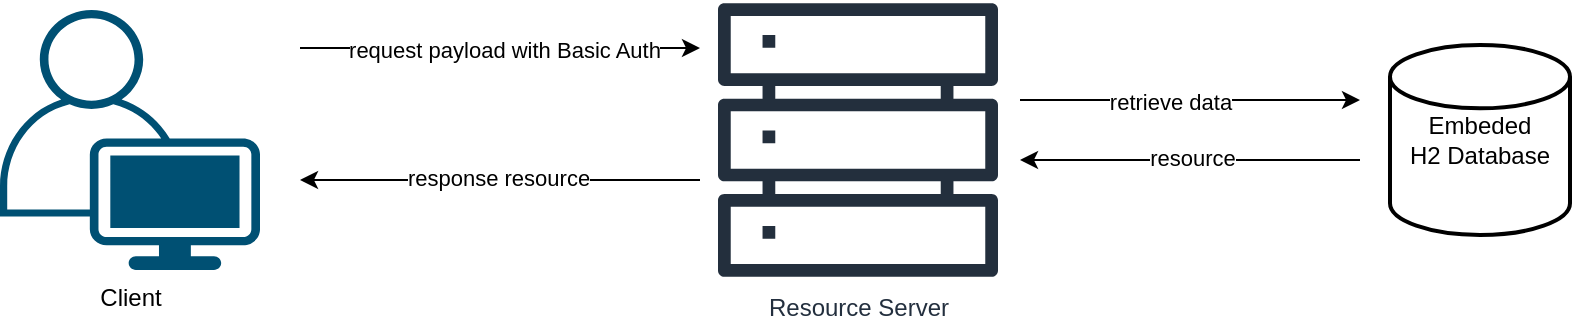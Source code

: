 <mxfile version="24.4.14" type="github">
  <diagram name="Page-1" id="rUhiST2eHKqpAj74b4az">
    <mxGraphModel dx="1687" dy="918" grid="1" gridSize="10" guides="1" tooltips="1" connect="1" arrows="1" fold="1" page="1" pageScale="1" pageWidth="850" pageHeight="1100" math="0" shadow="0">
      <root>
        <mxCell id="0" />
        <mxCell id="1" parent="0" />
        <mxCell id="zQynfVUOFk9mBo4B44oZ-7" value="Client" style="points=[[0.35,0,0],[0.98,0.51,0],[1,0.71,0],[0.67,1,0],[0,0.795,0],[0,0.65,0]];verticalLabelPosition=bottom;sketch=0;html=1;verticalAlign=top;aspect=fixed;align=center;pointerEvents=1;shape=mxgraph.cisco19.user;fillColor=#005073;strokeColor=none;" vertex="1" parent="1">
          <mxGeometry x="29" y="195" width="130" height="130" as="geometry" />
        </mxCell>
        <mxCell id="zQynfVUOFk9mBo4B44oZ-8" value="Resource Server" style="sketch=0;outlineConnect=0;fontColor=#232F3E;gradientColor=none;fillColor=#232F3D;strokeColor=none;dashed=0;verticalLabelPosition=bottom;verticalAlign=top;align=center;html=1;fontSize=12;fontStyle=0;aspect=fixed;pointerEvents=1;shape=mxgraph.aws4.servers;" vertex="1" parent="1">
          <mxGeometry x="388" y="190" width="140" height="140" as="geometry" />
        </mxCell>
        <mxCell id="zQynfVUOFk9mBo4B44oZ-9" value="" style="endArrow=classic;html=1;rounded=0;" edge="1" parent="1">
          <mxGeometry width="50" height="50" relative="1" as="geometry">
            <mxPoint x="179" y="214" as="sourcePoint" />
            <mxPoint x="379" y="214" as="targetPoint" />
          </mxGeometry>
        </mxCell>
        <mxCell id="zQynfVUOFk9mBo4B44oZ-10" value="request payload with Basic Auth" style="edgeLabel;html=1;align=center;verticalAlign=middle;resizable=0;points=[];" vertex="1" connectable="0" parent="zQynfVUOFk9mBo4B44oZ-9">
          <mxGeometry x="-0.183" y="-1" relative="1" as="geometry">
            <mxPoint x="20" as="offset" />
          </mxGeometry>
        </mxCell>
        <mxCell id="zQynfVUOFk9mBo4B44oZ-11" value="" style="endArrow=classic;html=1;rounded=0;" edge="1" parent="1">
          <mxGeometry width="50" height="50" relative="1" as="geometry">
            <mxPoint x="379" y="280" as="sourcePoint" />
            <mxPoint x="179" y="280" as="targetPoint" />
          </mxGeometry>
        </mxCell>
        <mxCell id="zQynfVUOFk9mBo4B44oZ-12" value="response resource" style="edgeLabel;html=1;align=center;verticalAlign=middle;resizable=0;points=[];" vertex="1" connectable="0" parent="zQynfVUOFk9mBo4B44oZ-11">
          <mxGeometry x="-0.183" y="-1" relative="1" as="geometry">
            <mxPoint x="-20" as="offset" />
          </mxGeometry>
        </mxCell>
        <mxCell id="zQynfVUOFk9mBo4B44oZ-13" value="Embeded&lt;div&gt;H2 Database&lt;/div&gt;" style="strokeWidth=2;html=1;shape=mxgraph.flowchart.database;whiteSpace=wrap;" vertex="1" parent="1">
          <mxGeometry x="724" y="212.5" width="90" height="95" as="geometry" />
        </mxCell>
        <mxCell id="zQynfVUOFk9mBo4B44oZ-14" value="" style="endArrow=classic;html=1;rounded=0;" edge="1" parent="1">
          <mxGeometry width="50" height="50" relative="1" as="geometry">
            <mxPoint x="539" y="240" as="sourcePoint" />
            <mxPoint x="709" y="240" as="targetPoint" />
          </mxGeometry>
        </mxCell>
        <mxCell id="zQynfVUOFk9mBo4B44oZ-15" value="retrieve data" style="edgeLabel;html=1;align=center;verticalAlign=middle;resizable=0;points=[];" vertex="1" connectable="0" parent="zQynfVUOFk9mBo4B44oZ-14">
          <mxGeometry x="-0.183" y="-1" relative="1" as="geometry">
            <mxPoint x="5" as="offset" />
          </mxGeometry>
        </mxCell>
        <mxCell id="zQynfVUOFk9mBo4B44oZ-16" value="" style="endArrow=classic;html=1;rounded=0;" edge="1" parent="1">
          <mxGeometry width="50" height="50" relative="1" as="geometry">
            <mxPoint x="709" y="270" as="sourcePoint" />
            <mxPoint x="539" y="270" as="targetPoint" />
          </mxGeometry>
        </mxCell>
        <mxCell id="zQynfVUOFk9mBo4B44oZ-17" value="resource" style="edgeLabel;html=1;align=center;verticalAlign=middle;resizable=0;points=[];" vertex="1" connectable="0" parent="zQynfVUOFk9mBo4B44oZ-16">
          <mxGeometry x="-0.183" y="-1" relative="1" as="geometry">
            <mxPoint x="-15" as="offset" />
          </mxGeometry>
        </mxCell>
      </root>
    </mxGraphModel>
  </diagram>
</mxfile>
